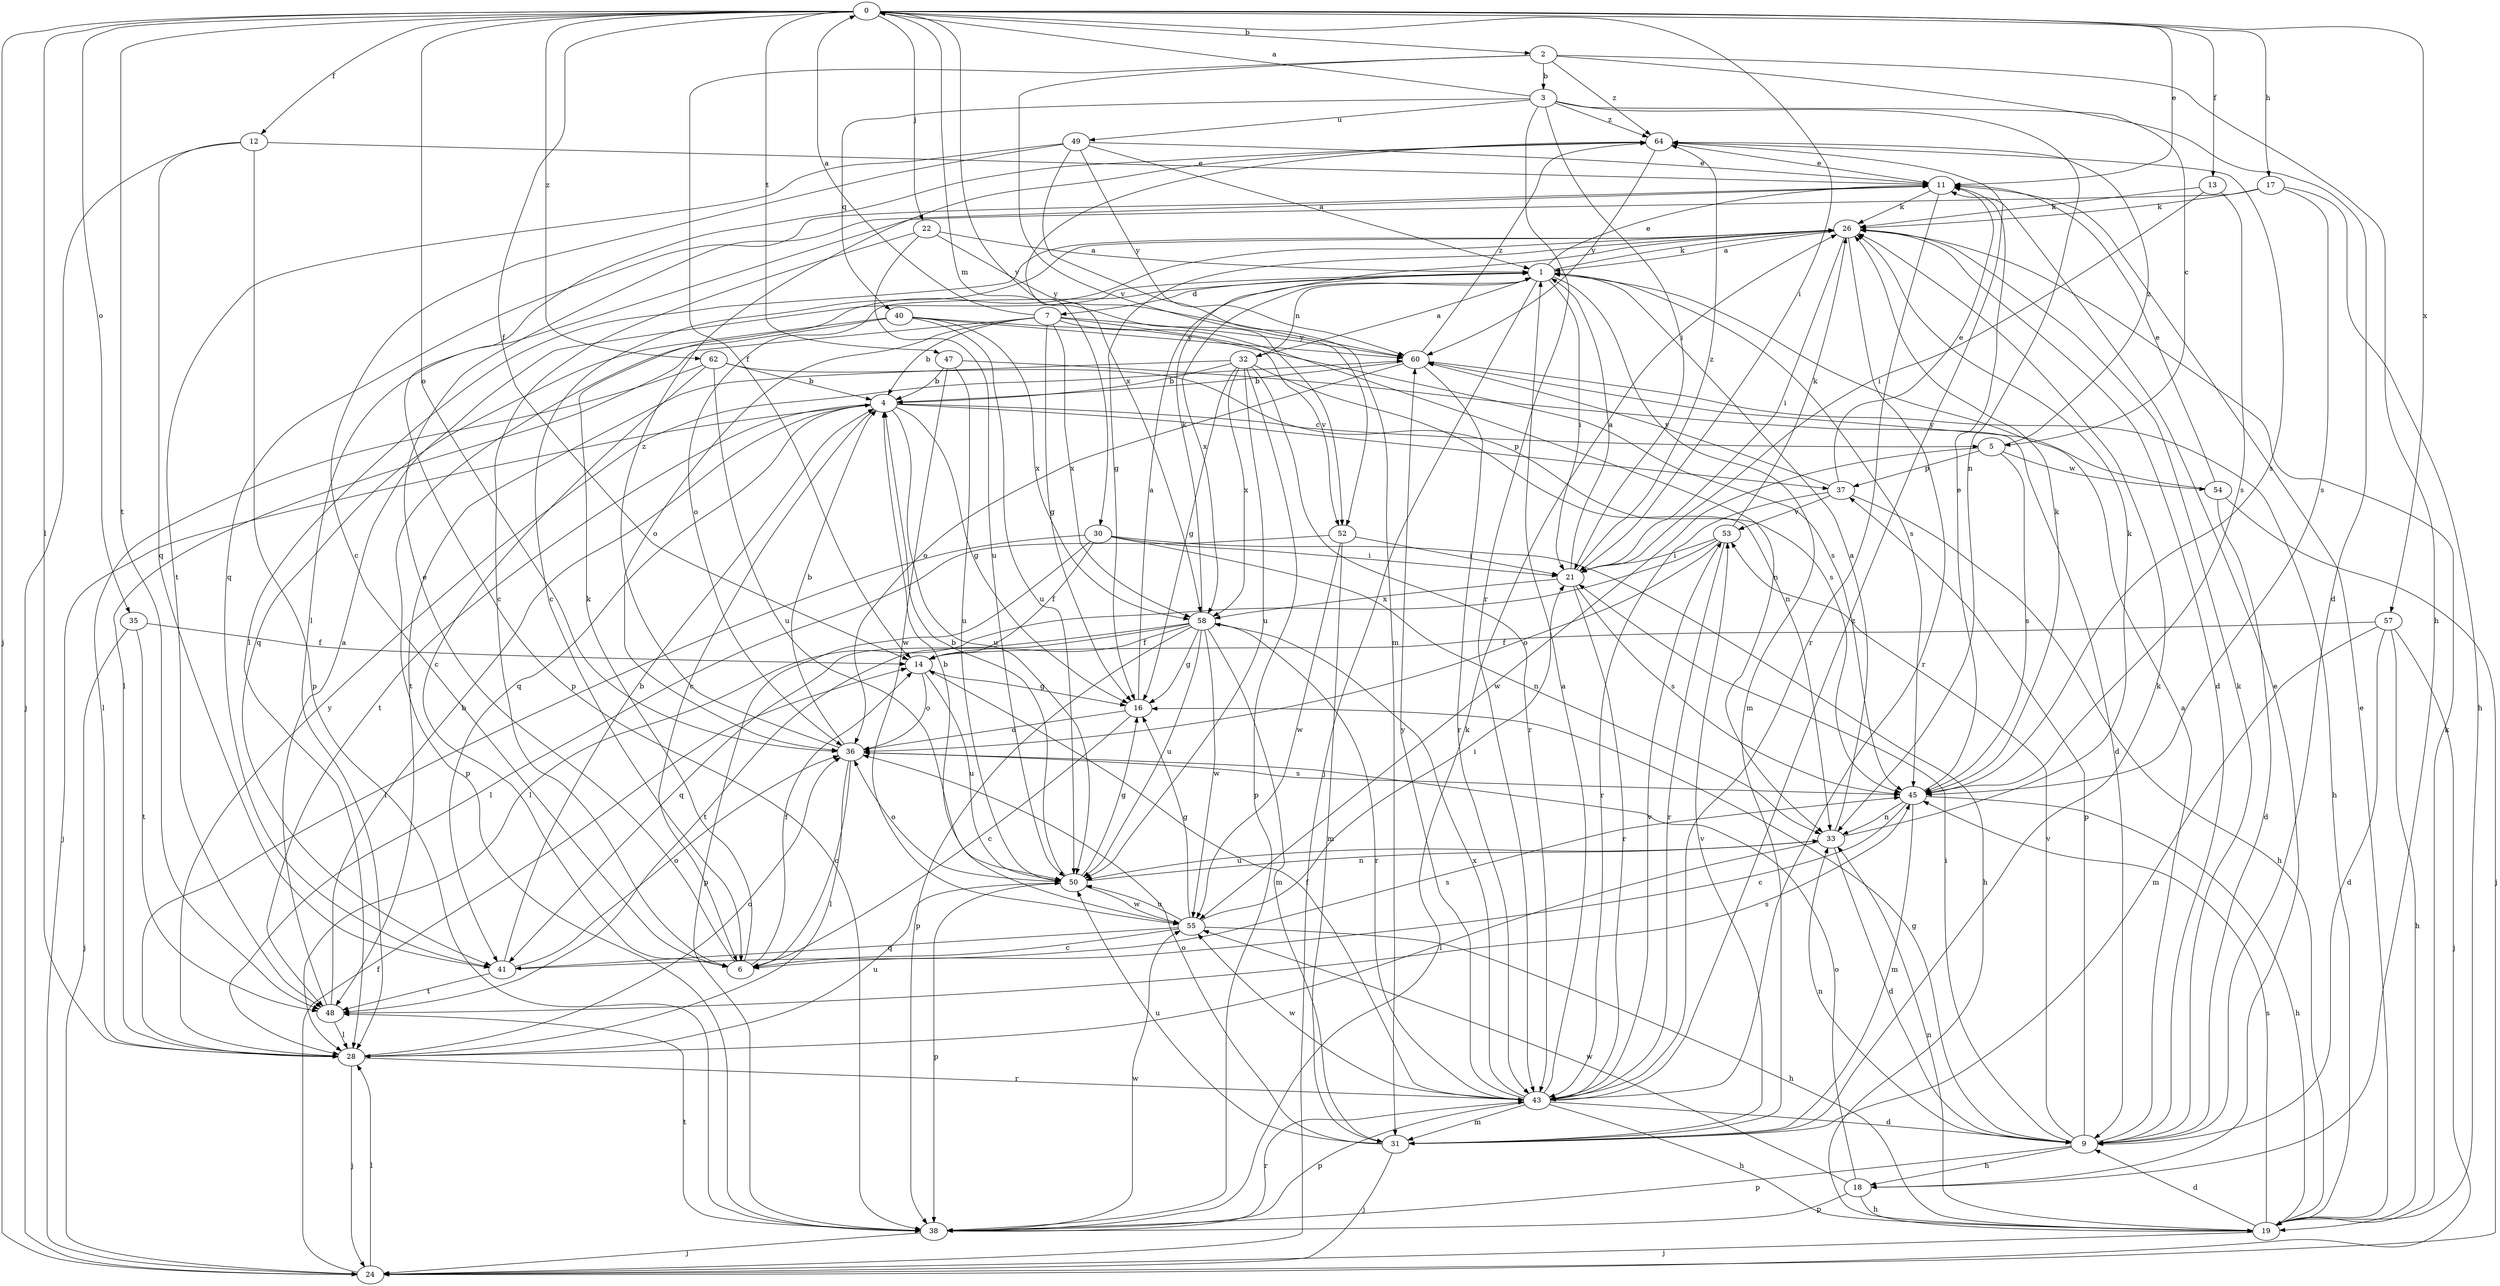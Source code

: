strict digraph  {
0;
1;
2;
3;
4;
5;
6;
7;
9;
11;
12;
13;
14;
16;
17;
18;
19;
21;
22;
24;
26;
28;
30;
31;
32;
33;
35;
36;
37;
38;
40;
41;
43;
45;
47;
48;
49;
50;
52;
53;
54;
55;
57;
58;
60;
62;
64;
0 -> 2  [label=b];
0 -> 11  [label=e];
0 -> 12  [label=f];
0 -> 13  [label=f];
0 -> 14  [label=f];
0 -> 17  [label=h];
0 -> 21  [label=i];
0 -> 22  [label=j];
0 -> 24  [label=j];
0 -> 28  [label=l];
0 -> 30  [label=m];
0 -> 35  [label=o];
0 -> 36  [label=o];
0 -> 47  [label=t];
0 -> 48  [label=t];
0 -> 52  [label=v];
0 -> 57  [label=x];
0 -> 62  [label=z];
1 -> 7  [label=d];
1 -> 11  [label=e];
1 -> 21  [label=i];
1 -> 24  [label=j];
1 -> 26  [label=k];
1 -> 31  [label=m];
1 -> 32  [label=n];
1 -> 36  [label=o];
1 -> 45  [label=s];
1 -> 58  [label=x];
2 -> 3  [label=b];
2 -> 9  [label=d];
2 -> 14  [label=f];
2 -> 18  [label=h];
2 -> 52  [label=v];
2 -> 64  [label=z];
3 -> 0  [label=a];
3 -> 5  [label=c];
3 -> 21  [label=i];
3 -> 33  [label=n];
3 -> 40  [label=q];
3 -> 43  [label=r];
3 -> 49  [label=u];
3 -> 64  [label=z];
4 -> 5  [label=c];
4 -> 6  [label=c];
4 -> 16  [label=g];
4 -> 24  [label=j];
4 -> 37  [label=p];
4 -> 41  [label=q];
4 -> 48  [label=t];
4 -> 50  [label=u];
5 -> 37  [label=p];
5 -> 45  [label=s];
5 -> 54  [label=w];
5 -> 55  [label=w];
5 -> 64  [label=z];
6 -> 11  [label=e];
6 -> 14  [label=f];
6 -> 26  [label=k];
7 -> 0  [label=a];
7 -> 4  [label=b];
7 -> 16  [label=g];
7 -> 28  [label=l];
7 -> 33  [label=n];
7 -> 36  [label=o];
7 -> 52  [label=v];
7 -> 58  [label=x];
7 -> 60  [label=y];
9 -> 1  [label=a];
9 -> 16  [label=g];
9 -> 18  [label=h];
9 -> 21  [label=i];
9 -> 26  [label=k];
9 -> 33  [label=n];
9 -> 37  [label=p];
9 -> 38  [label=p];
9 -> 53  [label=v];
11 -> 26  [label=k];
11 -> 41  [label=q];
11 -> 43  [label=r];
12 -> 11  [label=e];
12 -> 24  [label=j];
12 -> 38  [label=p];
12 -> 41  [label=q];
13 -> 21  [label=i];
13 -> 26  [label=k];
13 -> 45  [label=s];
14 -> 16  [label=g];
14 -> 36  [label=o];
14 -> 50  [label=u];
16 -> 1  [label=a];
16 -> 6  [label=c];
16 -> 36  [label=o];
17 -> 19  [label=h];
17 -> 26  [label=k];
17 -> 28  [label=l];
17 -> 45  [label=s];
18 -> 11  [label=e];
18 -> 19  [label=h];
18 -> 36  [label=o];
18 -> 38  [label=p];
18 -> 55  [label=w];
19 -> 9  [label=d];
19 -> 11  [label=e];
19 -> 24  [label=j];
19 -> 26  [label=k];
19 -> 33  [label=n];
19 -> 45  [label=s];
21 -> 1  [label=a];
21 -> 43  [label=r];
21 -> 45  [label=s];
21 -> 58  [label=x];
21 -> 64  [label=z];
22 -> 1  [label=a];
22 -> 6  [label=c];
22 -> 50  [label=u];
22 -> 60  [label=y];
24 -> 14  [label=f];
24 -> 28  [label=l];
26 -> 1  [label=a];
26 -> 6  [label=c];
26 -> 9  [label=d];
26 -> 16  [label=g];
26 -> 21  [label=i];
26 -> 28  [label=l];
26 -> 43  [label=r];
28 -> 24  [label=j];
28 -> 36  [label=o];
28 -> 43  [label=r];
28 -> 50  [label=u];
28 -> 60  [label=y];
30 -> 14  [label=f];
30 -> 19  [label=h];
30 -> 21  [label=i];
30 -> 28  [label=l];
30 -> 33  [label=n];
30 -> 38  [label=p];
31 -> 24  [label=j];
31 -> 26  [label=k];
31 -> 36  [label=o];
31 -> 50  [label=u];
31 -> 53  [label=v];
32 -> 1  [label=a];
32 -> 4  [label=b];
32 -> 16  [label=g];
32 -> 33  [label=n];
32 -> 38  [label=p];
32 -> 43  [label=r];
32 -> 48  [label=t];
32 -> 50  [label=u];
32 -> 58  [label=x];
33 -> 1  [label=a];
33 -> 9  [label=d];
33 -> 26  [label=k];
33 -> 28  [label=l];
33 -> 50  [label=u];
35 -> 14  [label=f];
35 -> 24  [label=j];
35 -> 48  [label=t];
36 -> 4  [label=b];
36 -> 6  [label=c];
36 -> 28  [label=l];
36 -> 45  [label=s];
36 -> 64  [label=z];
37 -> 11  [label=e];
37 -> 19  [label=h];
37 -> 43  [label=r];
37 -> 53  [label=v];
37 -> 60  [label=y];
38 -> 24  [label=j];
38 -> 26  [label=k];
38 -> 43  [label=r];
38 -> 48  [label=t];
38 -> 55  [label=w];
40 -> 38  [label=p];
40 -> 41  [label=q];
40 -> 45  [label=s];
40 -> 50  [label=u];
40 -> 58  [label=x];
40 -> 60  [label=y];
41 -> 4  [label=b];
41 -> 36  [label=o];
41 -> 45  [label=s];
41 -> 48  [label=t];
43 -> 1  [label=a];
43 -> 9  [label=d];
43 -> 14  [label=f];
43 -> 19  [label=h];
43 -> 31  [label=m];
43 -> 38  [label=p];
43 -> 53  [label=v];
43 -> 55  [label=w];
43 -> 58  [label=x];
43 -> 60  [label=y];
43 -> 64  [label=z];
45 -> 6  [label=c];
45 -> 11  [label=e];
45 -> 19  [label=h];
45 -> 26  [label=k];
45 -> 31  [label=m];
45 -> 33  [label=n];
47 -> 4  [label=b];
47 -> 9  [label=d];
47 -> 50  [label=u];
47 -> 55  [label=w];
48 -> 1  [label=a];
48 -> 4  [label=b];
48 -> 28  [label=l];
48 -> 45  [label=s];
49 -> 1  [label=a];
49 -> 6  [label=c];
49 -> 11  [label=e];
49 -> 31  [label=m];
49 -> 48  [label=t];
49 -> 60  [label=y];
50 -> 4  [label=b];
50 -> 16  [label=g];
50 -> 33  [label=n];
50 -> 36  [label=o];
50 -> 38  [label=p];
50 -> 55  [label=w];
52 -> 21  [label=i];
52 -> 28  [label=l];
52 -> 31  [label=m];
52 -> 55  [label=w];
53 -> 21  [label=i];
53 -> 26  [label=k];
53 -> 28  [label=l];
53 -> 36  [label=o];
53 -> 43  [label=r];
54 -> 9  [label=d];
54 -> 11  [label=e];
54 -> 24  [label=j];
54 -> 60  [label=y];
55 -> 4  [label=b];
55 -> 6  [label=c];
55 -> 16  [label=g];
55 -> 19  [label=h];
55 -> 21  [label=i];
55 -> 41  [label=q];
55 -> 50  [label=u];
57 -> 9  [label=d];
57 -> 14  [label=f];
57 -> 19  [label=h];
57 -> 24  [label=j];
57 -> 31  [label=m];
58 -> 14  [label=f];
58 -> 16  [label=g];
58 -> 26  [label=k];
58 -> 31  [label=m];
58 -> 38  [label=p];
58 -> 41  [label=q];
58 -> 43  [label=r];
58 -> 48  [label=t];
58 -> 50  [label=u];
58 -> 55  [label=w];
60 -> 4  [label=b];
60 -> 19  [label=h];
60 -> 36  [label=o];
60 -> 43  [label=r];
60 -> 64  [label=z];
62 -> 4  [label=b];
62 -> 6  [label=c];
62 -> 28  [label=l];
62 -> 45  [label=s];
62 -> 50  [label=u];
64 -> 11  [label=e];
64 -> 38  [label=p];
64 -> 45  [label=s];
64 -> 58  [label=x];
64 -> 60  [label=y];
}
